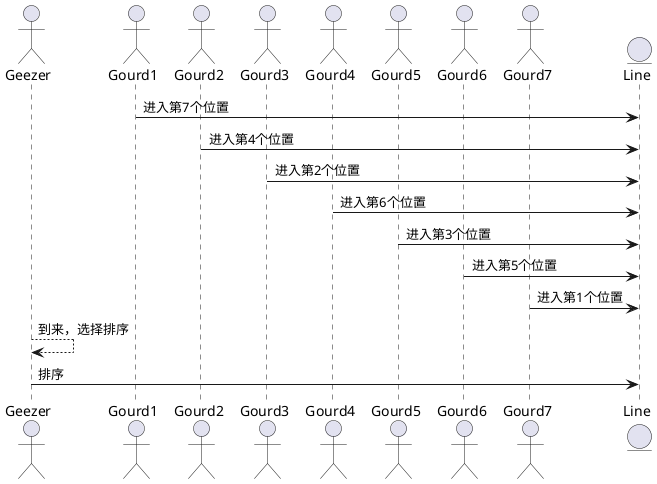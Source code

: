 @startuml
    actor Geezer as Gee
    actor Gourd1 as One
    actor Gourd2 as Two
    actor Gourd3 as Three
    actor Gourd4 as Four
    actor Gourd5 as Five
    actor Gourd6 as Six
    actor Gourd7 as Seven
    entity Line as queue

    One -> queue : 进入第7个位置
    Two -> queue : 进入第4个位置
    Three->queue : 进入第2个位置
    Four-> queue : 进入第6个位置
    Five-> queue : 进入第3个位置
    Six -> queue : 进入第5个位置
    Seven->queue : 进入第1个位置

    Gee-->Gee:到来，选择排序
    Gee->queue:排序
@enduml